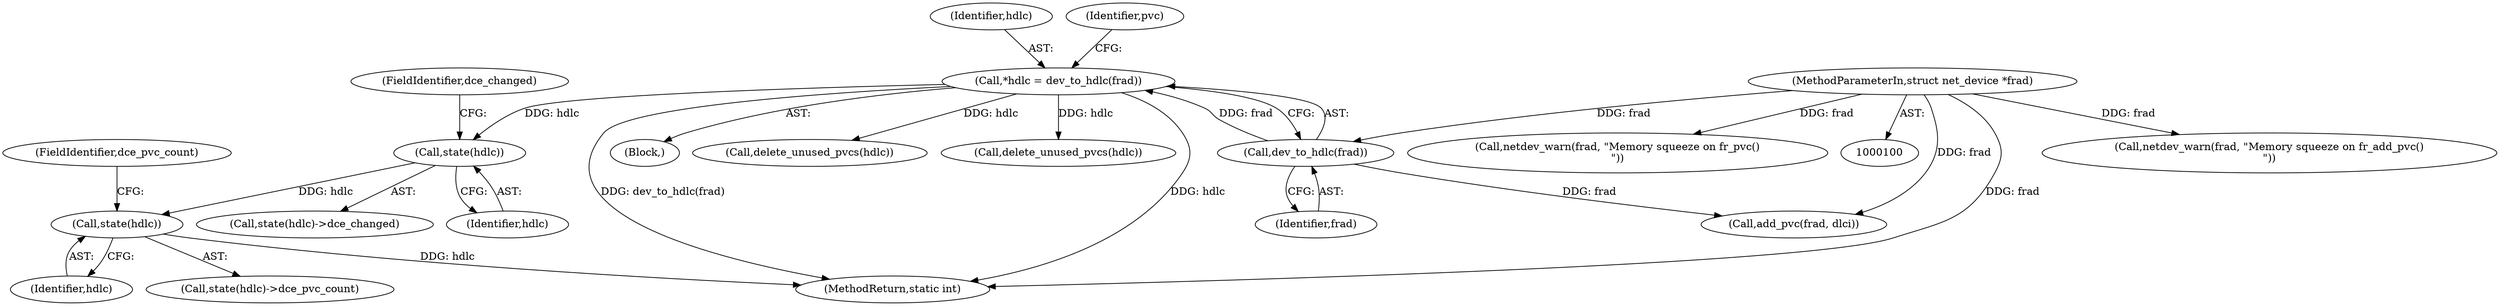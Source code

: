 digraph "0_linux_550fd08c2cebad61c548def135f67aba284c6162_6@pointer" {
"1000250" [label="(Call,state(hdlc))"];
"1000244" [label="(Call,state(hdlc))"];
"1000106" [label="(Call,*hdlc = dev_to_hdlc(frad))"];
"1000108" [label="(Call,dev_to_hdlc(frad))"];
"1000101" [label="(MethodParameterIn,struct net_device *frad)"];
"1000104" [label="(Block,)"];
"1000107" [label="(Identifier,hdlc)"];
"1000255" [label="(MethodReturn,static int)"];
"1000106" [label="(Call,*hdlc = dev_to_hdlc(frad))"];
"1000164" [label="(Call,delete_unused_pvcs(hdlc))"];
"1000251" [label="(Identifier,hdlc)"];
"1000245" [label="(Identifier,hdlc)"];
"1000122" [label="(Call,netdev_warn(frad, \"Memory squeeze on fr_add_pvc()\n\"))"];
"1000116" [label="(Identifier,pvc)"];
"1000101" [label="(MethodParameterIn,struct net_device *frad)"];
"1000161" [label="(Call,netdev_warn(frad, \"Memory squeeze on fr_pvc()\n\"))"];
"1000249" [label="(Call,state(hdlc)->dce_pvc_count)"];
"1000244" [label="(Call,state(hdlc))"];
"1000117" [label="(Call,add_pvc(frad, dlci))"];
"1000109" [label="(Identifier,frad)"];
"1000252" [label="(FieldIdentifier,dce_pvc_count)"];
"1000108" [label="(Call,dev_to_hdlc(frad))"];
"1000250" [label="(Call,state(hdlc))"];
"1000246" [label="(FieldIdentifier,dce_changed)"];
"1000243" [label="(Call,state(hdlc)->dce_changed)"];
"1000222" [label="(Call,delete_unused_pvcs(hdlc))"];
"1000250" -> "1000249"  [label="AST: "];
"1000250" -> "1000251"  [label="CFG: "];
"1000251" -> "1000250"  [label="AST: "];
"1000252" -> "1000250"  [label="CFG: "];
"1000250" -> "1000255"  [label="DDG: hdlc"];
"1000244" -> "1000250"  [label="DDG: hdlc"];
"1000244" -> "1000243"  [label="AST: "];
"1000244" -> "1000245"  [label="CFG: "];
"1000245" -> "1000244"  [label="AST: "];
"1000246" -> "1000244"  [label="CFG: "];
"1000106" -> "1000244"  [label="DDG: hdlc"];
"1000106" -> "1000104"  [label="AST: "];
"1000106" -> "1000108"  [label="CFG: "];
"1000107" -> "1000106"  [label="AST: "];
"1000108" -> "1000106"  [label="AST: "];
"1000116" -> "1000106"  [label="CFG: "];
"1000106" -> "1000255"  [label="DDG: dev_to_hdlc(frad)"];
"1000106" -> "1000255"  [label="DDG: hdlc"];
"1000108" -> "1000106"  [label="DDG: frad"];
"1000106" -> "1000164"  [label="DDG: hdlc"];
"1000106" -> "1000222"  [label="DDG: hdlc"];
"1000108" -> "1000109"  [label="CFG: "];
"1000109" -> "1000108"  [label="AST: "];
"1000101" -> "1000108"  [label="DDG: frad"];
"1000108" -> "1000117"  [label="DDG: frad"];
"1000101" -> "1000100"  [label="AST: "];
"1000101" -> "1000255"  [label="DDG: frad"];
"1000101" -> "1000117"  [label="DDG: frad"];
"1000101" -> "1000122"  [label="DDG: frad"];
"1000101" -> "1000161"  [label="DDG: frad"];
}
